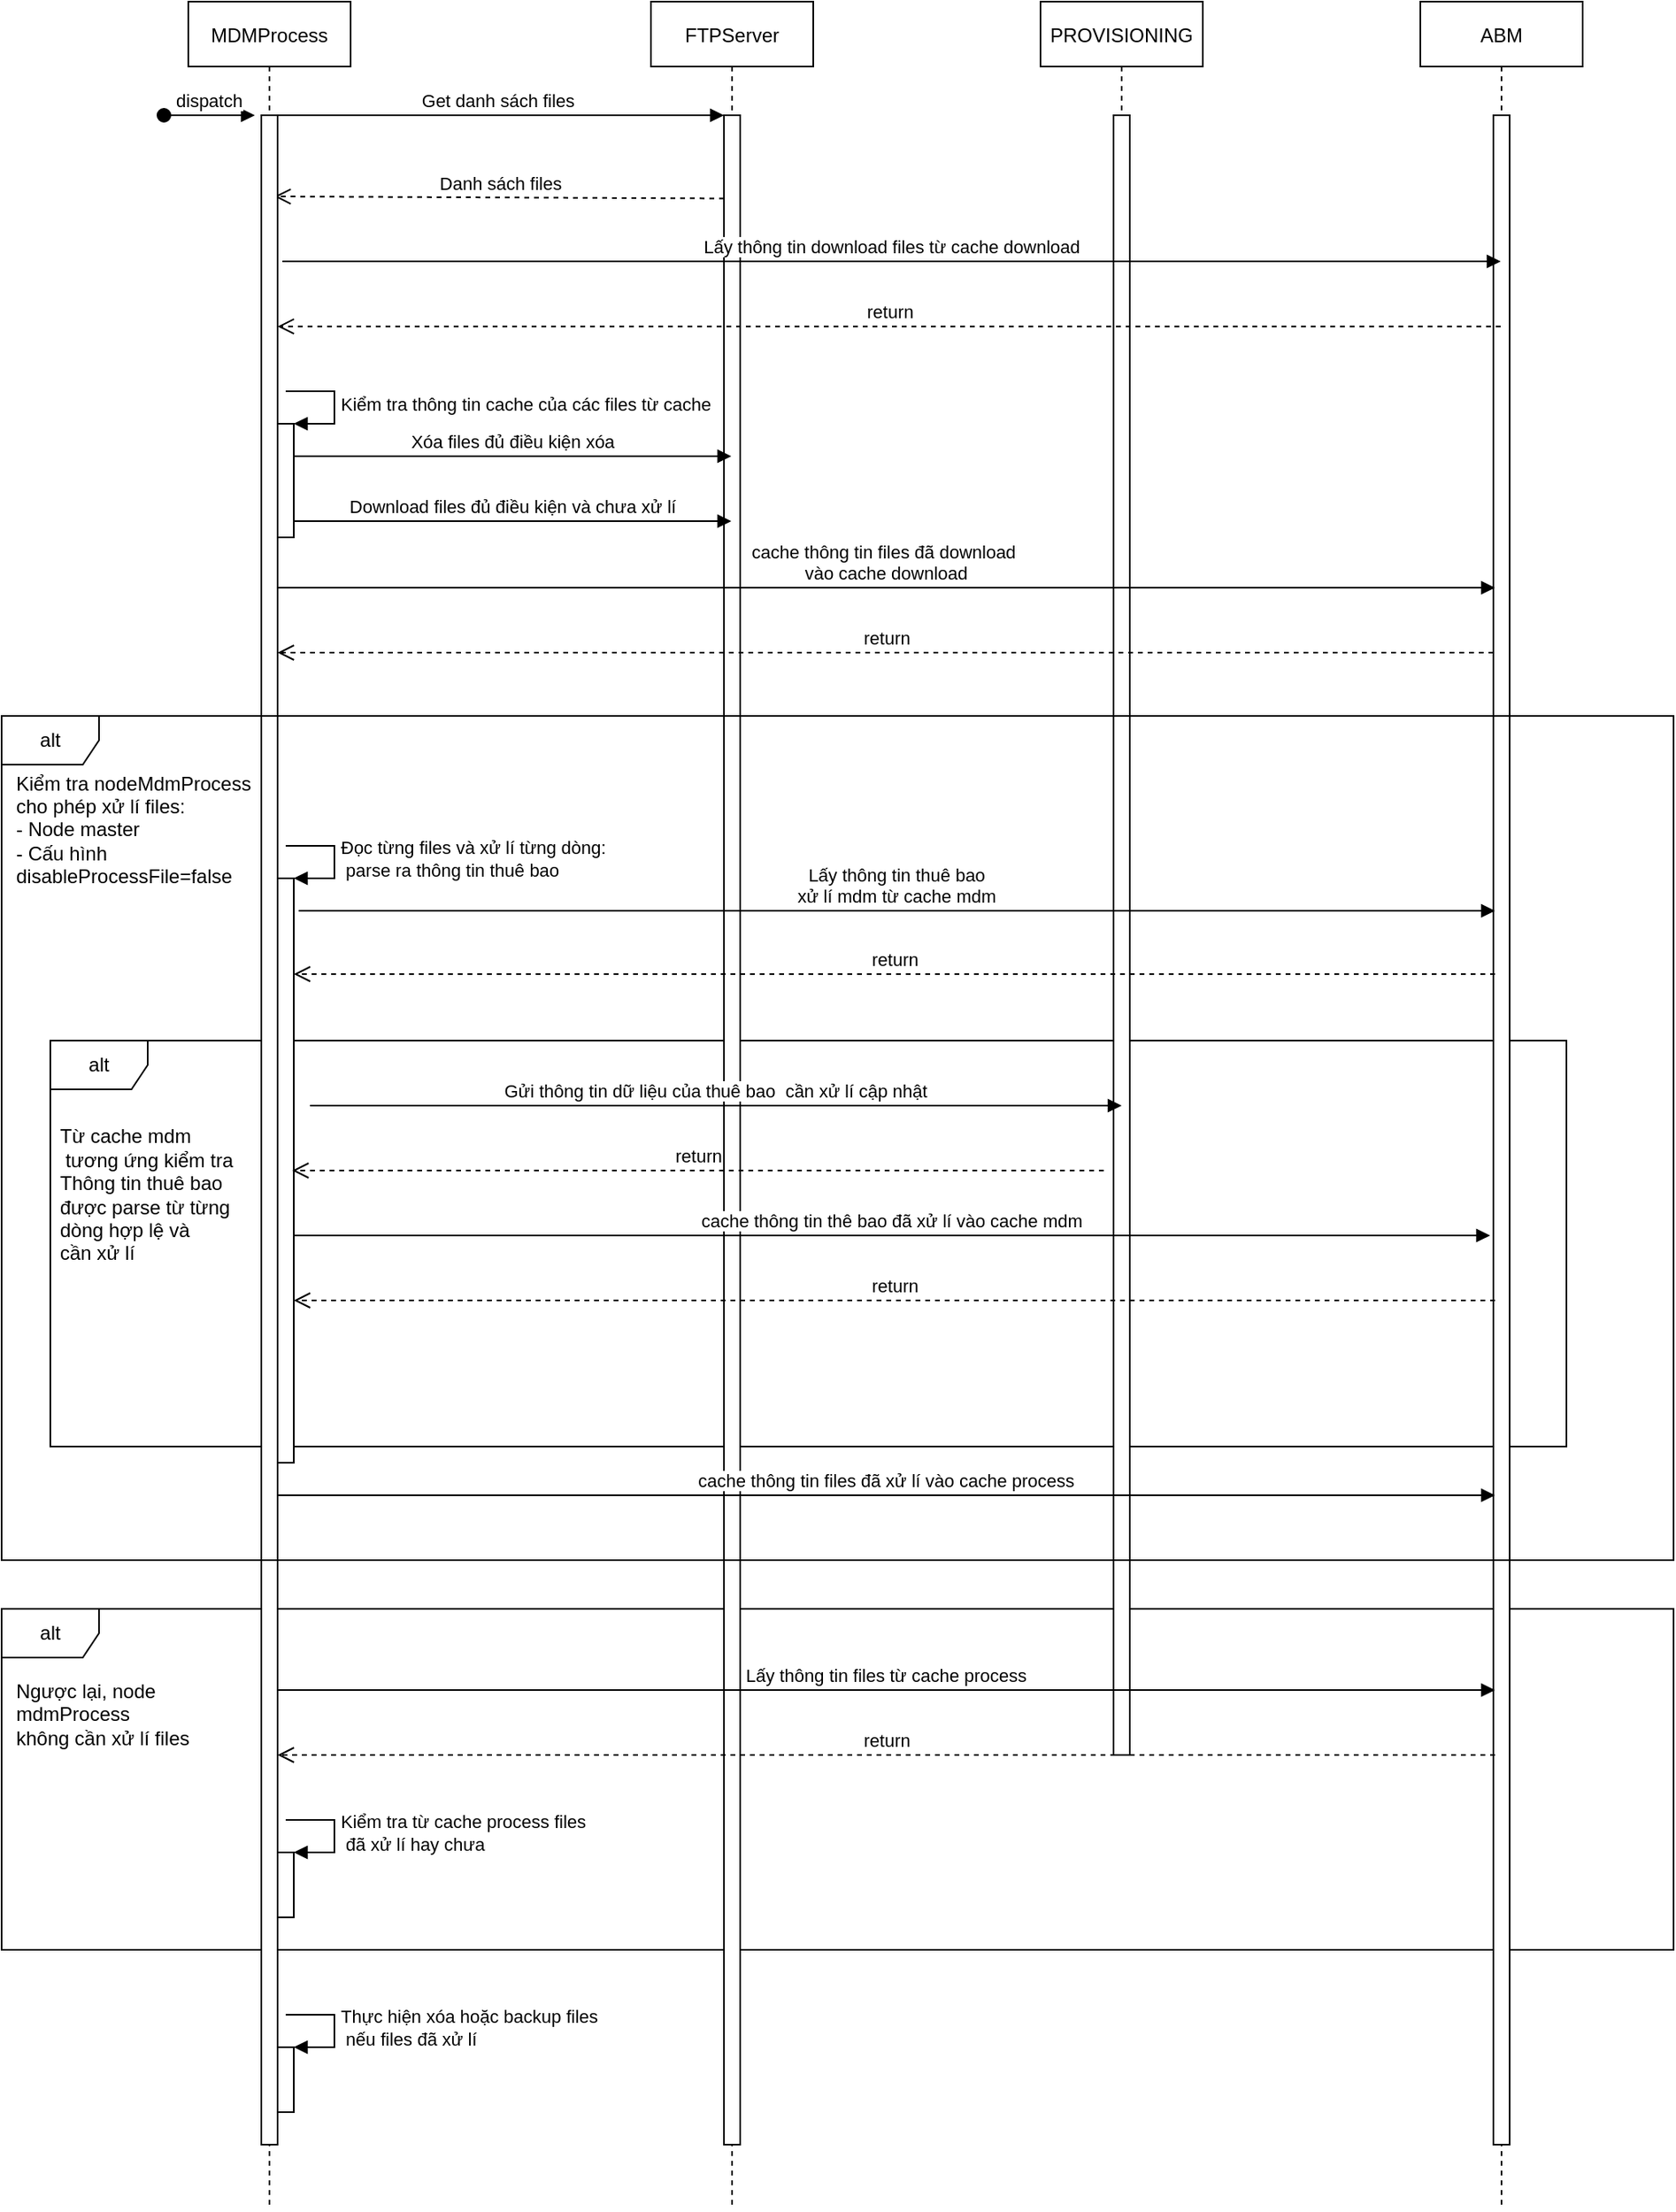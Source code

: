 <mxfile version="16.6.6" type="github">
  <diagram id="kgpKYQtTHZ0yAKxKKP6v" name="Page-1">
    <mxGraphModel dx="1422" dy="762" grid="1" gridSize="10" guides="1" tooltips="1" connect="1" arrows="1" fold="1" page="1" pageScale="1" pageWidth="850" pageHeight="1100" math="0" shadow="0">
      <root>
        <mxCell id="0" />
        <mxCell id="1" parent="0" />
        <mxCell id="vtGTpBDvWuEMaTytRT3X-57" value="alt" style="shape=umlFrame;whiteSpace=wrap;html=1;" vertex="1" parent="1">
          <mxGeometry y="1070" width="1030" height="210" as="geometry" />
        </mxCell>
        <mxCell id="vtGTpBDvWuEMaTytRT3X-53" value="alt" style="shape=umlFrame;whiteSpace=wrap;html=1;" vertex="1" parent="1">
          <mxGeometry x="30" y="720" width="934" height="250" as="geometry" />
        </mxCell>
        <mxCell id="3nuBFxr9cyL0pnOWT2aG-1" value="MDMProcess" style="shape=umlLifeline;perimeter=lifelinePerimeter;container=1;collapsible=0;recursiveResize=0;rounded=0;shadow=0;strokeWidth=1;" parent="1" vertex="1">
          <mxGeometry x="115" y="80" width="100" height="1360" as="geometry" />
        </mxCell>
        <mxCell id="3nuBFxr9cyL0pnOWT2aG-3" value="dispatch" style="verticalAlign=bottom;startArrow=oval;endArrow=block;startSize=8;shadow=0;strokeWidth=1;" parent="3nuBFxr9cyL0pnOWT2aG-1" edge="1">
          <mxGeometry relative="1" as="geometry">
            <mxPoint x="-15" y="70" as="sourcePoint" />
            <mxPoint x="41" y="70" as="targetPoint" />
          </mxGeometry>
        </mxCell>
        <mxCell id="vtGTpBDvWuEMaTytRT3X-18" value="Danh sách files" style="html=1;verticalAlign=bottom;endArrow=open;dashed=1;endSize=8;rounded=0;exitX=0;exitY=0.041;exitDx=0;exitDy=0;exitPerimeter=0;" edge="1" parent="3nuBFxr9cyL0pnOWT2aG-1" source="3nuBFxr9cyL0pnOWT2aG-6">
          <mxGeometry relative="1" as="geometry">
            <mxPoint x="335" y="120" as="sourcePoint" />
            <mxPoint x="53" y="120" as="targetPoint" />
          </mxGeometry>
        </mxCell>
        <mxCell id="3nuBFxr9cyL0pnOWT2aG-2" value="" style="points=[];perimeter=orthogonalPerimeter;rounded=0;shadow=0;strokeWidth=1;" parent="3nuBFxr9cyL0pnOWT2aG-1" vertex="1">
          <mxGeometry x="45" y="70" width="10" height="1250" as="geometry" />
        </mxCell>
        <mxCell id="vtGTpBDvWuEMaTytRT3X-31" value="" style="html=1;points=[];perimeter=orthogonalPerimeter;" vertex="1" parent="3nuBFxr9cyL0pnOWT2aG-1">
          <mxGeometry x="55" y="260" width="10" height="70" as="geometry" />
        </mxCell>
        <mxCell id="vtGTpBDvWuEMaTytRT3X-32" value="Kiểm tra thông tin cache của các files từ cache" style="edgeStyle=orthogonalEdgeStyle;html=1;align=left;spacingLeft=2;endArrow=block;rounded=0;entryX=1;entryY=0;" edge="1" target="vtGTpBDvWuEMaTytRT3X-31" parent="3nuBFxr9cyL0pnOWT2aG-1">
          <mxGeometry relative="1" as="geometry">
            <mxPoint x="60" y="240" as="sourcePoint" />
            <Array as="points">
              <mxPoint x="90" y="240" />
            </Array>
          </mxGeometry>
        </mxCell>
        <mxCell id="vtGTpBDvWuEMaTytRT3X-63" value="" style="html=1;points=[];perimeter=orthogonalPerimeter;" vertex="1" parent="3nuBFxr9cyL0pnOWT2aG-1">
          <mxGeometry x="55" y="1140" width="10" height="40" as="geometry" />
        </mxCell>
        <mxCell id="vtGTpBDvWuEMaTytRT3X-64" value="Kiểm tra từ cache process files&lt;br&gt;&amp;nbsp;đã xử lí hay chưa" style="edgeStyle=orthogonalEdgeStyle;html=1;align=left;spacingLeft=2;endArrow=block;rounded=0;entryX=1;entryY=0;" edge="1" target="vtGTpBDvWuEMaTytRT3X-63" parent="3nuBFxr9cyL0pnOWT2aG-1">
          <mxGeometry relative="1" as="geometry">
            <mxPoint x="60" y="1120" as="sourcePoint" />
            <Array as="points">
              <mxPoint x="90" y="1120" />
            </Array>
          </mxGeometry>
        </mxCell>
        <mxCell id="vtGTpBDvWuEMaTytRT3X-66" value="" style="html=1;points=[];perimeter=orthogonalPerimeter;" vertex="1" parent="3nuBFxr9cyL0pnOWT2aG-1">
          <mxGeometry x="55" y="1260" width="10" height="40" as="geometry" />
        </mxCell>
        <mxCell id="vtGTpBDvWuEMaTytRT3X-67" value="Thực hiện xóa hoặc backup files&lt;br&gt;&amp;nbsp;nếu files đã xử lí" style="edgeStyle=orthogonalEdgeStyle;html=1;align=left;spacingLeft=2;endArrow=block;rounded=0;entryX=1;entryY=0;" edge="1" parent="3nuBFxr9cyL0pnOWT2aG-1" target="vtGTpBDvWuEMaTytRT3X-66">
          <mxGeometry relative="1" as="geometry">
            <mxPoint x="60" y="1240" as="sourcePoint" />
            <Array as="points">
              <mxPoint x="90" y="1240" />
            </Array>
          </mxGeometry>
        </mxCell>
        <mxCell id="3nuBFxr9cyL0pnOWT2aG-5" value="FTPServer" style="shape=umlLifeline;perimeter=lifelinePerimeter;container=1;collapsible=0;recursiveResize=0;rounded=0;shadow=0;strokeWidth=1;" parent="1" vertex="1">
          <mxGeometry x="400" y="80" width="100" height="1360" as="geometry" />
        </mxCell>
        <mxCell id="3nuBFxr9cyL0pnOWT2aG-6" value="" style="points=[];perimeter=orthogonalPerimeter;rounded=0;shadow=0;strokeWidth=1;" parent="3nuBFxr9cyL0pnOWT2aG-5" vertex="1">
          <mxGeometry x="45" y="70" width="10" height="1250" as="geometry" />
        </mxCell>
        <mxCell id="3nuBFxr9cyL0pnOWT2aG-8" value="Get danh sách files " style="verticalAlign=bottom;endArrow=block;entryX=0;entryY=0;shadow=0;strokeWidth=1;" parent="1" source="3nuBFxr9cyL0pnOWT2aG-2" target="3nuBFxr9cyL0pnOWT2aG-6" edge="1">
          <mxGeometry relative="1" as="geometry">
            <mxPoint x="275" y="160" as="sourcePoint" />
          </mxGeometry>
        </mxCell>
        <mxCell id="vtGTpBDvWuEMaTytRT3X-3" value="PROVISIONING" style="shape=umlLifeline;perimeter=lifelinePerimeter;container=1;collapsible=0;recursiveResize=0;rounded=0;shadow=0;strokeWidth=1;" vertex="1" parent="1">
          <mxGeometry x="640" y="80" width="100" height="1080" as="geometry" />
        </mxCell>
        <mxCell id="vtGTpBDvWuEMaTytRT3X-19" value="" style="points=[];perimeter=orthogonalPerimeter;rounded=0;shadow=0;strokeWidth=1;" vertex="1" parent="vtGTpBDvWuEMaTytRT3X-3">
          <mxGeometry x="45" y="70" width="10" height="1010" as="geometry" />
        </mxCell>
        <mxCell id="vtGTpBDvWuEMaTytRT3X-5" value="ABM" style="shape=umlLifeline;perimeter=lifelinePerimeter;container=1;collapsible=0;recursiveResize=0;rounded=0;shadow=0;strokeWidth=1;" vertex="1" parent="1">
          <mxGeometry x="874" y="80" width="100" height="1360" as="geometry" />
        </mxCell>
        <mxCell id="vtGTpBDvWuEMaTytRT3X-6" value="" style="points=[];perimeter=orthogonalPerimeter;rounded=0;shadow=0;strokeWidth=1;" vertex="1" parent="vtGTpBDvWuEMaTytRT3X-5">
          <mxGeometry x="45" y="70" width="10" height="1250" as="geometry" />
        </mxCell>
        <mxCell id="vtGTpBDvWuEMaTytRT3X-16" value="Lấy thông tin download files từ cache download" style="verticalAlign=bottom;endArrow=block;shadow=0;strokeWidth=1;" edge="1" parent="1" target="vtGTpBDvWuEMaTytRT3X-5">
          <mxGeometry relative="1" as="geometry">
            <mxPoint x="173" y="240.0" as="sourcePoint" />
            <mxPoint x="445" y="240.0" as="targetPoint" />
          </mxGeometry>
        </mxCell>
        <mxCell id="vtGTpBDvWuEMaTytRT3X-20" value="cache thông tin files đã download &#xa;vào cache download" style="verticalAlign=bottom;endArrow=block;shadow=0;strokeWidth=1;" edge="1" parent="1">
          <mxGeometry relative="1" as="geometry">
            <mxPoint x="170" y="441" as="sourcePoint" />
            <mxPoint x="920" y="441" as="targetPoint" />
            <Array as="points">
              <mxPoint x="340" y="441" />
            </Array>
          </mxGeometry>
        </mxCell>
        <mxCell id="vtGTpBDvWuEMaTytRT3X-21" value="return" style="html=1;verticalAlign=bottom;endArrow=open;dashed=1;endSize=8;rounded=0;" edge="1" parent="1">
          <mxGeometry relative="1" as="geometry">
            <mxPoint x="919" y="481" as="sourcePoint" />
            <mxPoint x="170" y="481" as="targetPoint" />
          </mxGeometry>
        </mxCell>
        <mxCell id="vtGTpBDvWuEMaTytRT3X-24" value="alt" style="shape=umlFrame;whiteSpace=wrap;html=1;" vertex="1" parent="1">
          <mxGeometry y="520" width="1030" height="520" as="geometry" />
        </mxCell>
        <mxCell id="vtGTpBDvWuEMaTytRT3X-25" value="Kiểm tra nodeMdmProcess&amp;nbsp;&lt;br&gt;cho phép xử lí files:&amp;nbsp;&lt;br&gt;- Node master&lt;br&gt;- Cấu hình &lt;br&gt;disableProcessFile=false" style="text;html=1;align=left;verticalAlign=middle;resizable=0;points=[];autosize=1;strokeColor=none;fillColor=none;" vertex="1" parent="1">
          <mxGeometry x="7" y="550" width="160" height="80" as="geometry" />
        </mxCell>
        <mxCell id="vtGTpBDvWuEMaTytRT3X-28" value="return" style="html=1;verticalAlign=bottom;endArrow=open;dashed=1;endSize=8;rounded=0;" edge="1" parent="1" source="vtGTpBDvWuEMaTytRT3X-5">
          <mxGeometry relative="1" as="geometry">
            <mxPoint x="447" y="280.0" as="sourcePoint" />
            <mxPoint x="170" y="280.08" as="targetPoint" />
          </mxGeometry>
        </mxCell>
        <mxCell id="vtGTpBDvWuEMaTytRT3X-34" value="Download files đủ điều kiện và chưa xử lí" style="verticalAlign=bottom;endArrow=block;shadow=0;strokeWidth=1;" edge="1" parent="1">
          <mxGeometry relative="1" as="geometry">
            <mxPoint x="180" y="400" as="sourcePoint" />
            <mxPoint x="449.5" y="400" as="targetPoint" />
            <Array as="points">
              <mxPoint x="350" y="400" />
            </Array>
          </mxGeometry>
        </mxCell>
        <mxCell id="vtGTpBDvWuEMaTytRT3X-35" value="Xóa files đủ điều kiện xóa" style="verticalAlign=bottom;endArrow=block;shadow=0;strokeWidth=1;" edge="1" parent="1">
          <mxGeometry relative="1" as="geometry">
            <mxPoint x="180" y="360" as="sourcePoint" />
            <mxPoint x="449.5" y="360" as="targetPoint" />
            <Array as="points">
              <mxPoint x="350" y="360" />
            </Array>
          </mxGeometry>
        </mxCell>
        <mxCell id="vtGTpBDvWuEMaTytRT3X-36" value="" style="html=1;points=[];perimeter=orthogonalPerimeter;" vertex="1" parent="1">
          <mxGeometry x="170" y="620" width="10" height="360" as="geometry" />
        </mxCell>
        <mxCell id="vtGTpBDvWuEMaTytRT3X-37" value="Đọc từng files và xử lí từng dòng:&lt;br&gt;&amp;nbsp;parse ra thông tin thuê bao&amp;nbsp;" style="edgeStyle=orthogonalEdgeStyle;html=1;align=left;spacingLeft=2;endArrow=block;rounded=0;entryX=1;entryY=0;" edge="1" parent="1" target="vtGTpBDvWuEMaTytRT3X-36">
          <mxGeometry relative="1" as="geometry">
            <mxPoint x="175" y="600" as="sourcePoint" />
            <Array as="points">
              <mxPoint x="205" y="600" />
            </Array>
          </mxGeometry>
        </mxCell>
        <mxCell id="vtGTpBDvWuEMaTytRT3X-39" value="Lấy thông tin thuê bao &#xa;xử lí mdm từ cache mdm" style="verticalAlign=bottom;endArrow=block;shadow=0;strokeWidth=1;" edge="1" parent="1">
          <mxGeometry relative="1" as="geometry">
            <mxPoint x="183" y="640.0" as="sourcePoint" />
            <mxPoint x="920" y="640" as="targetPoint" />
          </mxGeometry>
        </mxCell>
        <mxCell id="vtGTpBDvWuEMaTytRT3X-40" value="return" style="html=1;verticalAlign=bottom;endArrow=open;dashed=1;endSize=8;rounded=0;" edge="1" parent="1">
          <mxGeometry relative="1" as="geometry">
            <mxPoint x="920" y="679" as="sourcePoint" />
            <mxPoint x="180" y="679" as="targetPoint" />
          </mxGeometry>
        </mxCell>
        <mxCell id="vtGTpBDvWuEMaTytRT3X-45" value="Gửi thông tin dữ liệu của thuê bao  cần xử lí cập nhật" style="verticalAlign=bottom;endArrow=block;shadow=0;strokeWidth=1;" edge="1" parent="1">
          <mxGeometry relative="1" as="geometry">
            <mxPoint x="190" y="760" as="sourcePoint" />
            <mxPoint x="690" y="760" as="targetPoint" />
            <Array as="points">
              <mxPoint x="370" y="760" />
              <mxPoint x="530" y="760" />
            </Array>
          </mxGeometry>
        </mxCell>
        <mxCell id="vtGTpBDvWuEMaTytRT3X-48" value="return" style="html=1;verticalAlign=bottom;endArrow=open;dashed=1;endSize=8;rounded=0;" edge="1" parent="1">
          <mxGeometry relative="1" as="geometry">
            <mxPoint x="679" y="800" as="sourcePoint" />
            <mxPoint x="179" y="800" as="targetPoint" />
          </mxGeometry>
        </mxCell>
        <mxCell id="vtGTpBDvWuEMaTytRT3X-52" value="return" style="html=1;verticalAlign=bottom;endArrow=open;dashed=1;endSize=8;rounded=0;" edge="1" parent="1">
          <mxGeometry relative="1" as="geometry">
            <mxPoint x="920" y="880" as="sourcePoint" />
            <mxPoint x="180" y="880" as="targetPoint" />
          </mxGeometry>
        </mxCell>
        <mxCell id="vtGTpBDvWuEMaTytRT3X-54" value="Từ cache mdm&lt;br&gt;&amp;nbsp;tương ứng kiểm tra&lt;br&gt;Thông tin thuê bao &lt;br&gt;được parse từ từng&amp;nbsp;&lt;br&gt;dòng hợp lệ và &lt;br&gt;cần xử lí" style="text;html=1;align=left;verticalAlign=middle;resizable=0;points=[];autosize=1;strokeColor=none;fillColor=none;" vertex="1" parent="1">
          <mxGeometry x="34" y="770" width="120" height="90" as="geometry" />
        </mxCell>
        <mxCell id="vtGTpBDvWuEMaTytRT3X-55" value="cache thông tin thê bao đã xử lí vào cache mdm" style="verticalAlign=bottom;endArrow=block;shadow=0;strokeWidth=1;" edge="1" parent="1">
          <mxGeometry relative="1" as="geometry">
            <mxPoint x="180" y="840.0" as="sourcePoint" />
            <mxPoint x="917" y="840" as="targetPoint" />
          </mxGeometry>
        </mxCell>
        <mxCell id="vtGTpBDvWuEMaTytRT3X-56" value="cache thông tin files đã xử lí vào cache process" style="verticalAlign=bottom;endArrow=block;shadow=0;strokeWidth=1;" edge="1" parent="1">
          <mxGeometry relative="1" as="geometry">
            <mxPoint x="170" y="1000" as="sourcePoint" />
            <mxPoint x="920" y="1000" as="targetPoint" />
          </mxGeometry>
        </mxCell>
        <mxCell id="vtGTpBDvWuEMaTytRT3X-58" value="Ngược lại, node &lt;br&gt;mdmProcess&lt;br&gt;không cần xử lí files" style="text;html=1;align=left;verticalAlign=middle;resizable=0;points=[];autosize=1;strokeColor=none;fillColor=none;" vertex="1" parent="1">
          <mxGeometry x="7" y="1110" width="120" height="50" as="geometry" />
        </mxCell>
        <mxCell id="vtGTpBDvWuEMaTytRT3X-59" value="Lấy thông tin files từ cache process" style="verticalAlign=bottom;endArrow=block;shadow=0;strokeWidth=1;" edge="1" parent="1">
          <mxGeometry relative="1" as="geometry">
            <mxPoint x="170" y="1120" as="sourcePoint" />
            <mxPoint x="920" y="1120" as="targetPoint" />
          </mxGeometry>
        </mxCell>
        <mxCell id="vtGTpBDvWuEMaTytRT3X-60" value="return" style="html=1;verticalAlign=bottom;endArrow=open;dashed=1;endSize=8;rounded=0;" edge="1" parent="1">
          <mxGeometry relative="1" as="geometry">
            <mxPoint x="920" y="1160" as="sourcePoint" />
            <mxPoint x="170" y="1160" as="targetPoint" />
          </mxGeometry>
        </mxCell>
      </root>
    </mxGraphModel>
  </diagram>
</mxfile>
